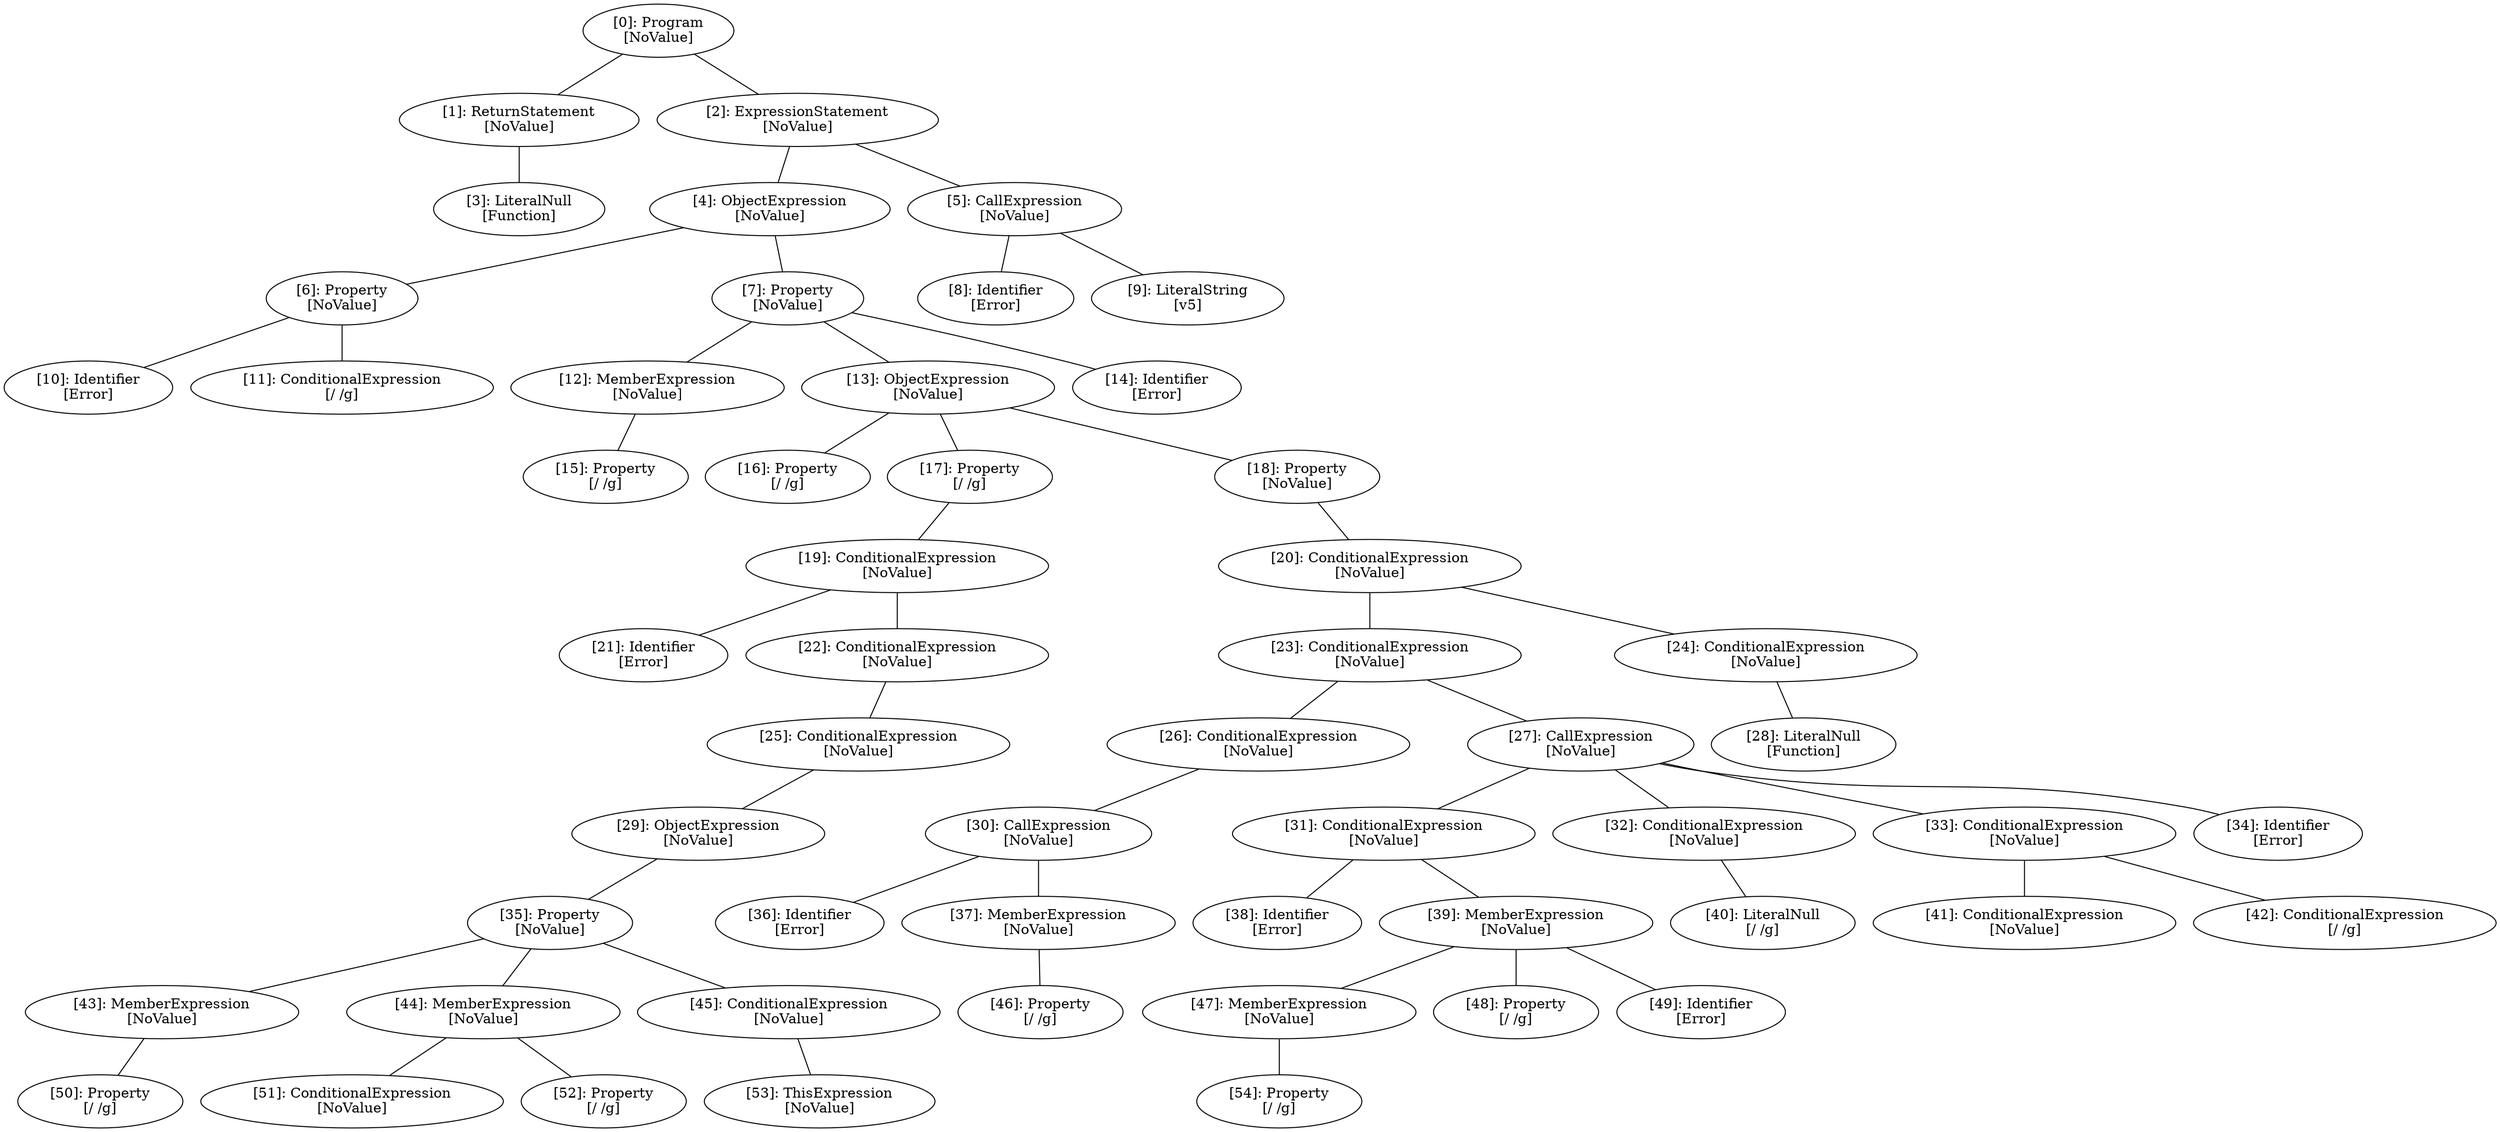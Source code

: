 // Result
graph {
	0 [label="[0]: Program
[NoValue]"]
	1 [label="[1]: ReturnStatement
[NoValue]"]
	2 [label="[2]: ExpressionStatement
[NoValue]"]
	3 [label="[3]: LiteralNull
[Function]"]
	4 [label="[4]: ObjectExpression
[NoValue]"]
	5 [label="[5]: CallExpression
[NoValue]"]
	6 [label="[6]: Property
[NoValue]"]
	7 [label="[7]: Property
[NoValue]"]
	8 [label="[8]: Identifier
[Error]"]
	9 [label="[9]: LiteralString
[v5]"]
	10 [label="[10]: Identifier
[Error]"]
	11 [label="[11]: ConditionalExpression
[/ /g]"]
	12 [label="[12]: MemberExpression
[NoValue]"]
	13 [label="[13]: ObjectExpression
[NoValue]"]
	14 [label="[14]: Identifier
[Error]"]
	15 [label="[15]: Property
[/ /g]"]
	16 [label="[16]: Property
[/ /g]"]
	17 [label="[17]: Property
[/ /g]"]
	18 [label="[18]: Property
[NoValue]"]
	19 [label="[19]: ConditionalExpression
[NoValue]"]
	20 [label="[20]: ConditionalExpression
[NoValue]"]
	21 [label="[21]: Identifier
[Error]"]
	22 [label="[22]: ConditionalExpression
[NoValue]"]
	23 [label="[23]: ConditionalExpression
[NoValue]"]
	24 [label="[24]: ConditionalExpression
[NoValue]"]
	25 [label="[25]: ConditionalExpression
[NoValue]"]
	26 [label="[26]: ConditionalExpression
[NoValue]"]
	27 [label="[27]: CallExpression
[NoValue]"]
	28 [label="[28]: LiteralNull
[Function]"]
	29 [label="[29]: ObjectExpression
[NoValue]"]
	30 [label="[30]: CallExpression
[NoValue]"]
	31 [label="[31]: ConditionalExpression
[NoValue]"]
	32 [label="[32]: ConditionalExpression
[NoValue]"]
	33 [label="[33]: ConditionalExpression
[NoValue]"]
	34 [label="[34]: Identifier
[Error]"]
	35 [label="[35]: Property
[NoValue]"]
	36 [label="[36]: Identifier
[Error]"]
	37 [label="[37]: MemberExpression
[NoValue]"]
	38 [label="[38]: Identifier
[Error]"]
	39 [label="[39]: MemberExpression
[NoValue]"]
	40 [label="[40]: LiteralNull
[/ /g]"]
	41 [label="[41]: ConditionalExpression
[NoValue]"]
	42 [label="[42]: ConditionalExpression
[/ /g]"]
	43 [label="[43]: MemberExpression
[NoValue]"]
	44 [label="[44]: MemberExpression
[NoValue]"]
	45 [label="[45]: ConditionalExpression
[NoValue]"]
	46 [label="[46]: Property
[/ /g]"]
	47 [label="[47]: MemberExpression
[NoValue]"]
	48 [label="[48]: Property
[/ /g]"]
	49 [label="[49]: Identifier
[Error]"]
	50 [label="[50]: Property
[/ /g]"]
	51 [label="[51]: ConditionalExpression
[NoValue]"]
	52 [label="[52]: Property
[/ /g]"]
	53 [label="[53]: ThisExpression
[NoValue]"]
	54 [label="[54]: Property
[/ /g]"]
	0 -- 1
	0 -- 2
	1 -- 3
	2 -- 4
	2 -- 5
	4 -- 6
	4 -- 7
	5 -- 8
	5 -- 9
	6 -- 10
	6 -- 11
	7 -- 12
	7 -- 13
	7 -- 14
	12 -- 15
	13 -- 16
	13 -- 17
	13 -- 18
	17 -- 19
	18 -- 20
	19 -- 21
	19 -- 22
	20 -- 23
	20 -- 24
	22 -- 25
	23 -- 26
	23 -- 27
	24 -- 28
	25 -- 29
	26 -- 30
	27 -- 31
	27 -- 32
	27 -- 33
	27 -- 34
	29 -- 35
	30 -- 36
	30 -- 37
	31 -- 38
	31 -- 39
	32 -- 40
	33 -- 41
	33 -- 42
	35 -- 43
	35 -- 44
	35 -- 45
	37 -- 46
	39 -- 47
	39 -- 48
	39 -- 49
	43 -- 50
	44 -- 51
	44 -- 52
	45 -- 53
	47 -- 54
}
